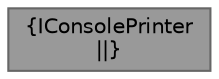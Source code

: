 digraph "IConsolePrinter"
{
 // INTERACTIVE_SVG=YES
 // LATEX_PDF_SIZE
  bgcolor="transparent";
  edge [fontname=Helvetica,fontsize=10,labelfontname=Helvetica,labelfontsize=10];
  node [fontname=Helvetica,fontsize=10,shape=box,height=0.2,width=0.4];
  Node1 [label="{IConsolePrinter\n||}",height=0.2,width=0.4,color="gray40", fillcolor="grey60", style="filled", fontcolor="black",tooltip=" "];
}
